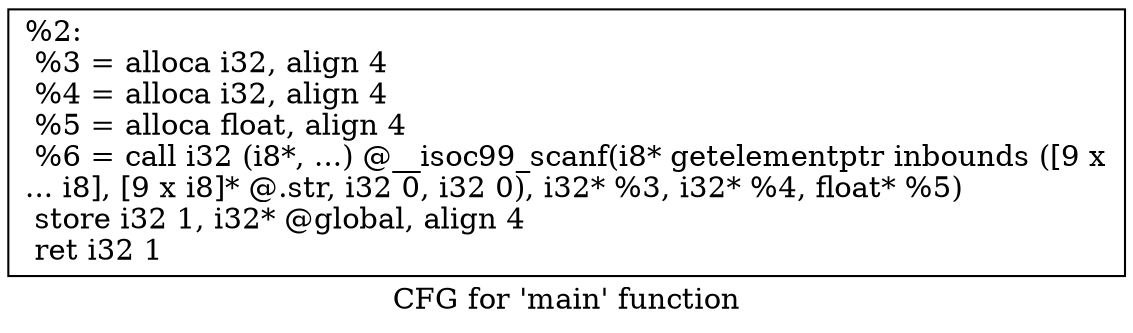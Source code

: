 digraph "CFG for 'main' function" {
	label="CFG for 'main' function";

	Node0x7fffe5258a80 [shape=record,label="{%2:\l  %3 = alloca i32, align 4\l  %4 = alloca i32, align 4\l  %5 = alloca float, align 4\l  %6 = call i32 (i8*, ...) @__isoc99_scanf(i8* getelementptr inbounds ([9 x\l... i8], [9 x i8]* @.str, i32 0, i32 0), i32* %3, i32* %4, float* %5)\l  store i32 1, i32* @global, align 4\l  ret i32 1\l}"];
}
